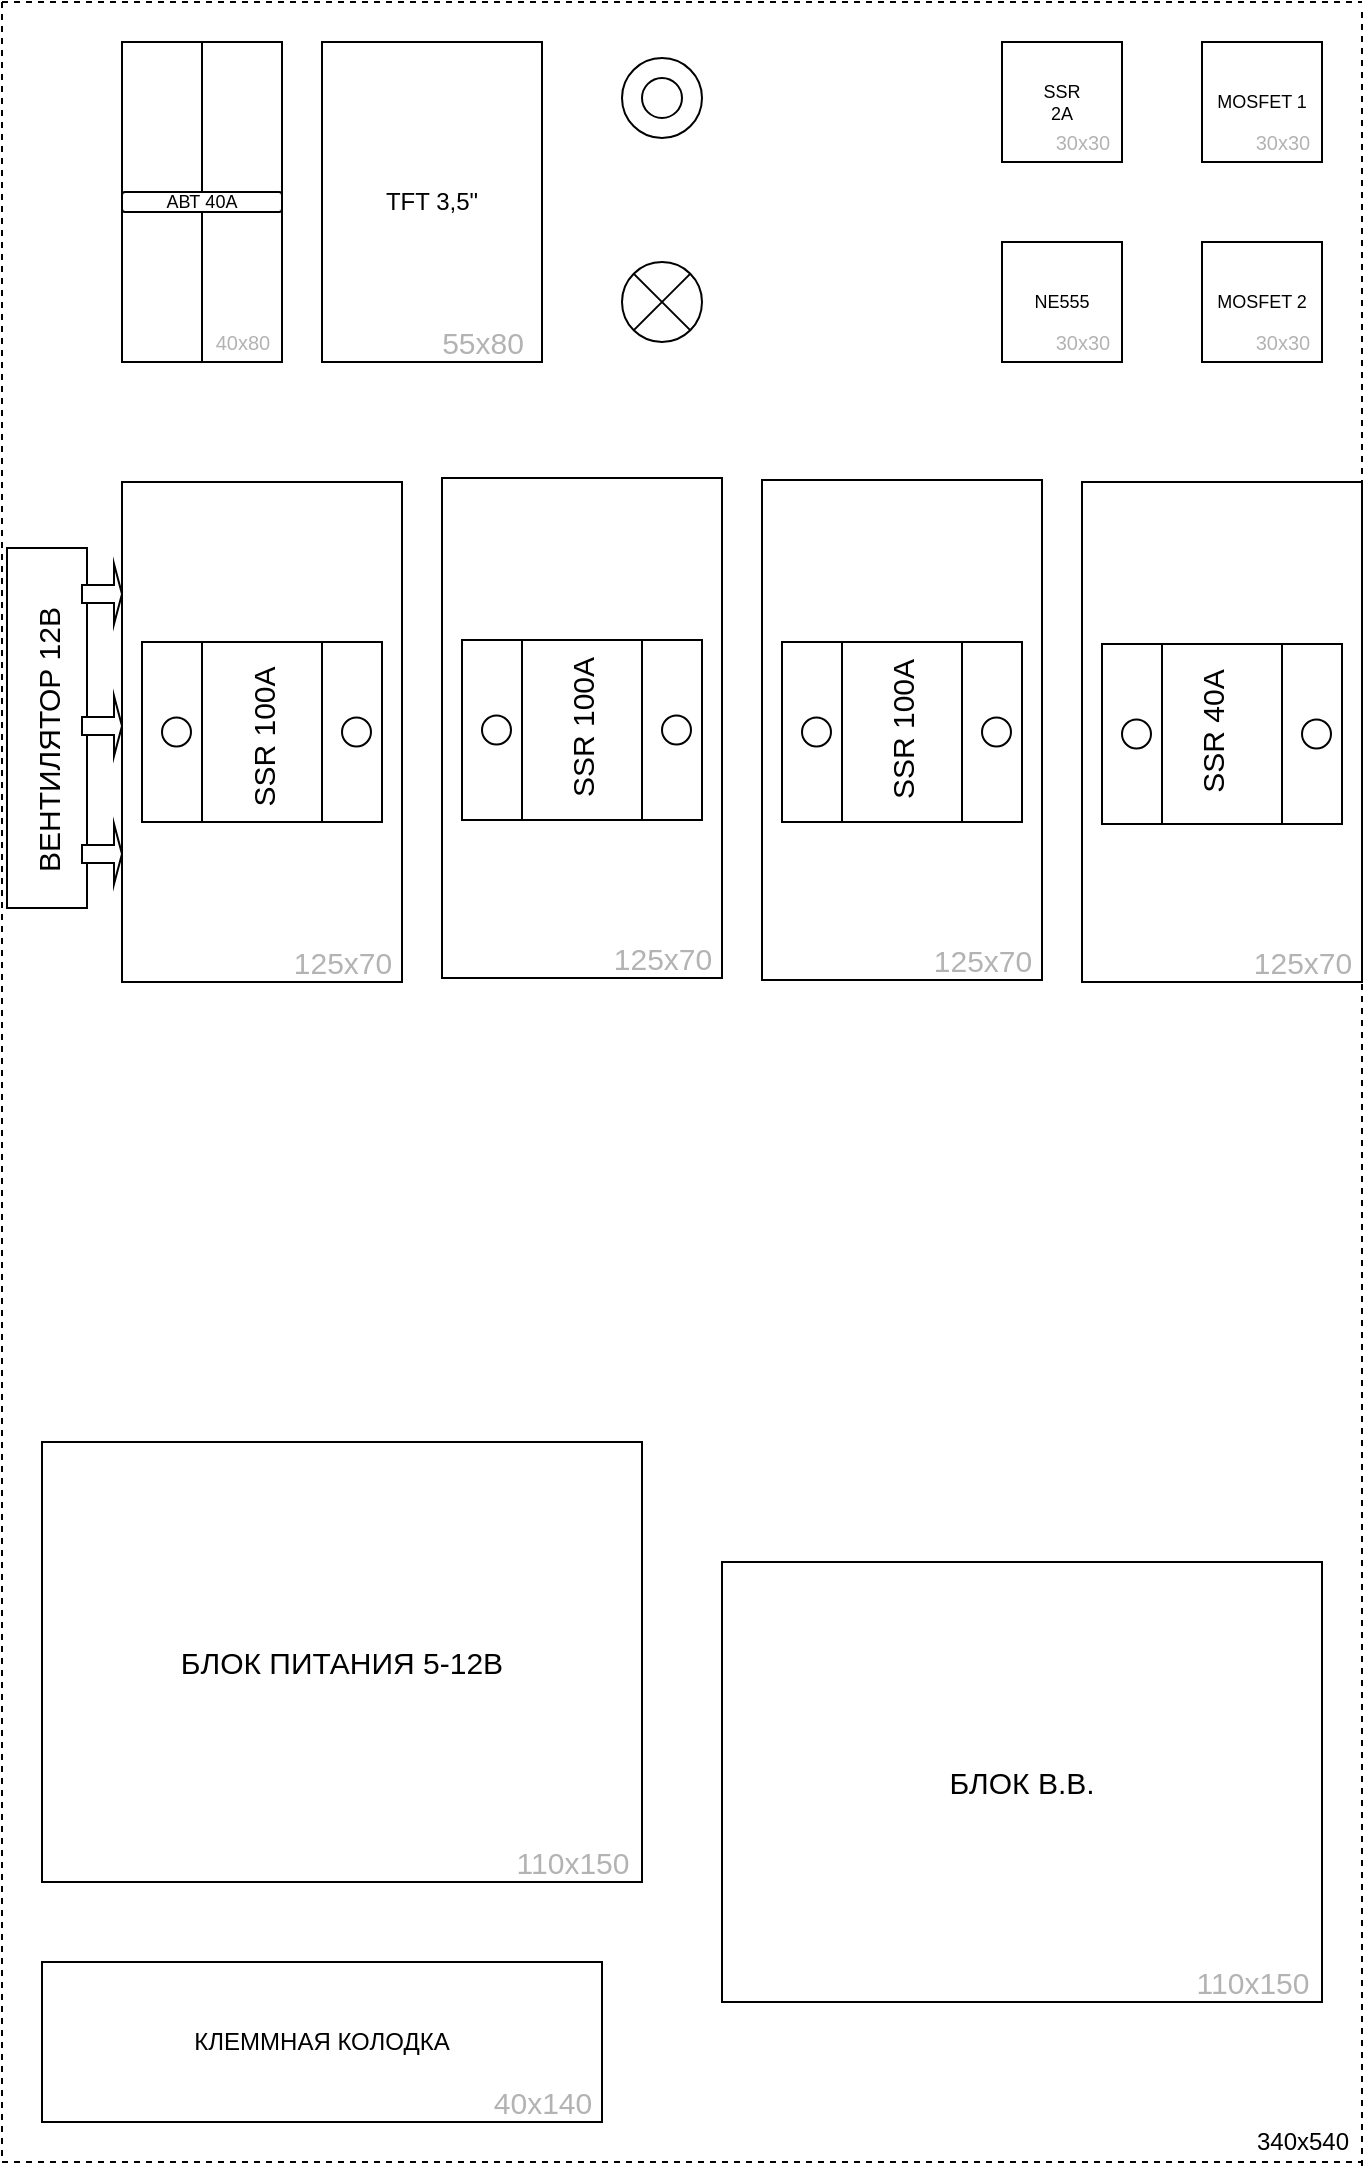 <mxfile version="14.9.3" type="github">
  <diagram id="wLJY2JxTPAPCyqu1ovc7" name="Page-1">
    <mxGraphModel dx="2031" dy="1079" grid="1" gridSize="10" guides="1" tooltips="1" connect="1" arrows="1" fold="1" page="1" pageScale="1" pageWidth="827" pageHeight="1169" math="0" shadow="0">
      <root>
        <mxCell id="0" />
        <mxCell id="1" parent="0" />
        <mxCell id="JK384I4514vAyyxiERsS-2" value="" style="endArrow=none;dashed=1;html=1;" edge="1" parent="1">
          <mxGeometry width="50" height="50" relative="1" as="geometry">
            <mxPoint x="40" y="40" as="sourcePoint" />
            <mxPoint x="720" y="40" as="targetPoint" />
          </mxGeometry>
        </mxCell>
        <mxCell id="JK384I4514vAyyxiERsS-4" value="" style="endArrow=none;dashed=1;html=1;" edge="1" parent="1">
          <mxGeometry width="50" height="50" relative="1" as="geometry">
            <mxPoint x="40" y="1120" as="sourcePoint" />
            <mxPoint x="720" y="1120" as="targetPoint" />
          </mxGeometry>
        </mxCell>
        <mxCell id="JK384I4514vAyyxiERsS-5" value="" style="endArrow=none;dashed=1;html=1;" edge="1" parent="1">
          <mxGeometry width="50" height="50" relative="1" as="geometry">
            <mxPoint x="40" y="40" as="sourcePoint" />
            <mxPoint x="40" y="1120" as="targetPoint" />
          </mxGeometry>
        </mxCell>
        <mxCell id="JK384I4514vAyyxiERsS-6" value="" style="endArrow=none;dashed=1;html=1;" edge="1" parent="1">
          <mxGeometry width="50" height="50" relative="1" as="geometry">
            <mxPoint x="720" y="45" as="sourcePoint" />
            <mxPoint x="720" y="1125" as="targetPoint" />
          </mxGeometry>
        </mxCell>
        <mxCell id="JK384I4514vAyyxiERsS-7" value="340x540" style="text;html=1;align=center;verticalAlign=middle;resizable=0;points=[];autosize=1;strokeColor=none;" vertex="1" parent="1">
          <mxGeometry x="660" y="1100" width="60" height="20" as="geometry" />
        </mxCell>
        <mxCell id="JK384I4514vAyyxiERsS-9" value="&lt;div&gt;БЛОК В.В.&lt;br&gt;&lt;/div&gt;" style="rounded=0;whiteSpace=wrap;html=1;fontSize=15;" vertex="1" parent="1">
          <mxGeometry x="400" y="820" width="300" height="220" as="geometry" />
        </mxCell>
        <mxCell id="JK384I4514vAyyxiERsS-10" value="110x150" style="text;html=1;align=center;verticalAlign=middle;resizable=0;points=[];autosize=1;strokeColor=none;fontSize=15;fontColor=#B3B3B3;" vertex="1" parent="1">
          <mxGeometry x="630" y="1020" width="70" height="20" as="geometry" />
        </mxCell>
        <mxCell id="JK384I4514vAyyxiERsS-11" value="&lt;div&gt;БЛОК ПИТАНИЯ 5-12В&lt;/div&gt;" style="rounded=0;whiteSpace=wrap;html=1;fontSize=15;" vertex="1" parent="1">
          <mxGeometry x="60" y="760" width="300" height="220" as="geometry" />
        </mxCell>
        <mxCell id="JK384I4514vAyyxiERsS-12" value="110x150" style="text;html=1;align=center;verticalAlign=middle;resizable=0;points=[];autosize=1;strokeColor=none;fontSize=15;fontColor=#B3B3B3;" vertex="1" parent="1">
          <mxGeometry x="290" y="960" width="70" height="20" as="geometry" />
        </mxCell>
        <mxCell id="JK384I4514vAyyxiERsS-13" value="КЛЕММНАЯ КОЛОДКА" style="rounded=0;whiteSpace=wrap;html=1;" vertex="1" parent="1">
          <mxGeometry x="60" y="1020" width="280" height="80" as="geometry" />
        </mxCell>
        <mxCell id="JK384I4514vAyyxiERsS-14" value="40х140" style="text;html=1;align=center;verticalAlign=middle;resizable=0;points=[];autosize=1;strokeColor=none;fontSize=15;fontColor=#B3B3B3;" vertex="1" parent="1">
          <mxGeometry x="279.5" y="1080" width="60" height="20" as="geometry" />
        </mxCell>
        <mxCell id="JK384I4514vAyyxiERsS-15" value="" style="rounded=0;whiteSpace=wrap;html=1;" vertex="1" parent="1">
          <mxGeometry x="100" y="60" width="40" height="160" as="geometry" />
        </mxCell>
        <mxCell id="JK384I4514vAyyxiERsS-16" value="TFT 3,5&quot;" style="rounded=0;whiteSpace=wrap;html=1;" vertex="1" parent="1">
          <mxGeometry x="200" y="60" width="110" height="160" as="geometry" />
        </mxCell>
        <mxCell id="JK384I4514vAyyxiERsS-17" value="" style="rounded=0;whiteSpace=wrap;html=1;" vertex="1" parent="1">
          <mxGeometry x="140" y="60" width="40" height="160" as="geometry" />
        </mxCell>
        <mxCell id="JK384I4514vAyyxiERsS-18" value="АВТ 40А" style="rounded=1;whiteSpace=wrap;html=1;fontSize=9;" vertex="1" parent="1">
          <mxGeometry x="100" y="135" width="80" height="10" as="geometry" />
        </mxCell>
        <mxCell id="JK384I4514vAyyxiERsS-19" value="" style="ellipse;whiteSpace=wrap;html=1;aspect=fixed;fontSize=9;" vertex="1" parent="1">
          <mxGeometry x="350" y="68" width="40" height="40" as="geometry" />
        </mxCell>
        <mxCell id="JK384I4514vAyyxiERsS-20" value="" style="ellipse;whiteSpace=wrap;html=1;aspect=fixed;fontSize=9;" vertex="1" parent="1">
          <mxGeometry x="360" y="78" width="20" height="20" as="geometry" />
        </mxCell>
        <mxCell id="JK384I4514vAyyxiERsS-21" value="" style="shape=sumEllipse;perimeter=ellipsePerimeter;whiteSpace=wrap;html=1;backgroundOutline=1;fontSize=9;" vertex="1" parent="1">
          <mxGeometry x="350" y="170" width="40" height="40" as="geometry" />
        </mxCell>
        <mxCell id="JK384I4514vAyyxiERsS-26" value="&lt;div style=&quot;font-size: 10px;&quot;&gt;40x80&lt;/div&gt;" style="text;html=1;align=center;verticalAlign=middle;resizable=0;points=[];autosize=1;strokeColor=none;fontSize=10;fontColor=#B3B3B3;" vertex="1" parent="1">
          <mxGeometry x="140" y="200" width="40" height="20" as="geometry" />
        </mxCell>
        <mxCell id="JK384I4514vAyyxiERsS-27" value="&lt;div&gt;55x80&lt;/div&gt;" style="text;html=1;align=center;verticalAlign=middle;resizable=0;points=[];autosize=1;strokeColor=none;fontSize=15;fontColor=#B3B3B3;" vertex="1" parent="1">
          <mxGeometry x="250" y="200" width="60" height="20" as="geometry" />
        </mxCell>
        <mxCell id="JK384I4514vAyyxiERsS-28" value="" style="rounded=0;whiteSpace=wrap;html=1;fontSize=15;" vertex="1" parent="1">
          <mxGeometry x="42.5" y="313" width="40" height="180" as="geometry" />
        </mxCell>
        <mxCell id="JK384I4514vAyyxiERsS-29" value="" style="shape=singleArrow;whiteSpace=wrap;html=1;labelBackgroundColor=none;fontSize=15;fillColor=#FFFFFF;" vertex="1" parent="1">
          <mxGeometry x="80" y="321" width="20" height="30" as="geometry" />
        </mxCell>
        <mxCell id="JK384I4514vAyyxiERsS-30" value="" style="shape=singleArrow;whiteSpace=wrap;html=1;labelBackgroundColor=none;fontSize=15;fillColor=#FFFFFF;" vertex="1" parent="1">
          <mxGeometry x="80" y="451" width="20" height="30" as="geometry" />
        </mxCell>
        <mxCell id="JK384I4514vAyyxiERsS-31" value="" style="shape=singleArrow;whiteSpace=wrap;html=1;labelBackgroundColor=none;fontSize=15;fillColor=#FFFFFF;" vertex="1" parent="1">
          <mxGeometry x="80" y="387" width="20" height="30" as="geometry" />
        </mxCell>
        <mxCell id="JK384I4514vAyyxiERsS-32" value="ВЕНТИЛЯТОР 12В" style="text;html=1;strokeColor=none;fillColor=none;align=center;verticalAlign=middle;whiteSpace=wrap;rounded=0;labelBackgroundColor=none;fontSize=15;rotation=270;" vertex="1" parent="1">
          <mxGeometry x="-15" y="398.75" width="155" height="20" as="geometry" />
        </mxCell>
        <mxCell id="JK384I4514vAyyxiERsS-33" value="" style="rounded=0;whiteSpace=wrap;html=1;fontSize=15;" vertex="1" parent="1">
          <mxGeometry x="100" y="280" width="140" height="250" as="geometry" />
        </mxCell>
        <mxCell id="JK384I4514vAyyxiERsS-34" value="" style="rounded=0;whiteSpace=wrap;html=1;fontSize=15;" vertex="1" parent="1">
          <mxGeometry x="260" y="278" width="140" height="250" as="geometry" />
        </mxCell>
        <mxCell id="JK384I4514vAyyxiERsS-35" value="" style="rounded=0;whiteSpace=wrap;html=1;fontSize=15;" vertex="1" parent="1">
          <mxGeometry x="420" y="279" width="140" height="250" as="geometry" />
        </mxCell>
        <mxCell id="JK384I4514vAyyxiERsS-36" value="" style="rounded=0;whiteSpace=wrap;html=1;fontSize=15;" vertex="1" parent="1">
          <mxGeometry x="580" y="280" width="140" height="250" as="geometry" />
        </mxCell>
        <mxCell id="JK384I4514vAyyxiERsS-37" value="" style="rounded=0;whiteSpace=wrap;html=1;labelBackgroundColor=none;fontSize=15;fillColor=#FFFFFF;" vertex="1" parent="1">
          <mxGeometry x="110" y="360" width="120" height="90" as="geometry" />
        </mxCell>
        <mxCell id="JK384I4514vAyyxiERsS-38" value="" style="rounded=0;whiteSpace=wrap;html=1;labelBackgroundColor=none;fontSize=15;fillColor=#FFFFFF;" vertex="1" parent="1">
          <mxGeometry x="140" y="360" width="60" height="90" as="geometry" />
        </mxCell>
        <mxCell id="JK384I4514vAyyxiERsS-39" value="" style="ellipse;whiteSpace=wrap;html=1;aspect=fixed;labelBackgroundColor=none;fontSize=15;fillColor=#FFFFFF;" vertex="1" parent="1">
          <mxGeometry x="120" y="397.75" width="14.5" height="14.5" as="geometry" />
        </mxCell>
        <mxCell id="JK384I4514vAyyxiERsS-40" value="" style="ellipse;whiteSpace=wrap;html=1;aspect=fixed;labelBackgroundColor=none;fontSize=15;fillColor=#FFFFFF;" vertex="1" parent="1">
          <mxGeometry x="210" y="397.75" width="14.5" height="14.5" as="geometry" />
        </mxCell>
        <mxCell id="JK384I4514vAyyxiERsS-41" value="" style="rounded=0;whiteSpace=wrap;html=1;labelBackgroundColor=none;fontSize=15;fillColor=#FFFFFF;" vertex="1" parent="1">
          <mxGeometry x="270" y="359" width="120" height="90" as="geometry" />
        </mxCell>
        <mxCell id="JK384I4514vAyyxiERsS-42" value="" style="rounded=0;whiteSpace=wrap;html=1;labelBackgroundColor=none;fontSize=15;fillColor=#FFFFFF;" vertex="1" parent="1">
          <mxGeometry x="300" y="359" width="60" height="90" as="geometry" />
        </mxCell>
        <mxCell id="JK384I4514vAyyxiERsS-43" value="" style="ellipse;whiteSpace=wrap;html=1;aspect=fixed;labelBackgroundColor=none;fontSize=15;fillColor=#FFFFFF;" vertex="1" parent="1">
          <mxGeometry x="280" y="396.75" width="14.5" height="14.5" as="geometry" />
        </mxCell>
        <mxCell id="JK384I4514vAyyxiERsS-44" value="" style="ellipse;whiteSpace=wrap;html=1;aspect=fixed;labelBackgroundColor=none;fontSize=15;fillColor=#FFFFFF;" vertex="1" parent="1">
          <mxGeometry x="370" y="396.75" width="14.5" height="14.5" as="geometry" />
        </mxCell>
        <mxCell id="JK384I4514vAyyxiERsS-45" value="" style="rounded=0;whiteSpace=wrap;html=1;labelBackgroundColor=none;fontSize=15;fillColor=#FFFFFF;" vertex="1" parent="1">
          <mxGeometry x="430" y="360" width="120" height="90" as="geometry" />
        </mxCell>
        <mxCell id="JK384I4514vAyyxiERsS-46" value="" style="rounded=0;whiteSpace=wrap;html=1;labelBackgroundColor=none;fontSize=15;fillColor=#FFFFFF;" vertex="1" parent="1">
          <mxGeometry x="460" y="360" width="60" height="90" as="geometry" />
        </mxCell>
        <mxCell id="JK384I4514vAyyxiERsS-47" value="" style="ellipse;whiteSpace=wrap;html=1;aspect=fixed;labelBackgroundColor=none;fontSize=15;fillColor=#FFFFFF;" vertex="1" parent="1">
          <mxGeometry x="440" y="397.75" width="14.5" height="14.5" as="geometry" />
        </mxCell>
        <mxCell id="JK384I4514vAyyxiERsS-48" value="" style="ellipse;whiteSpace=wrap;html=1;aspect=fixed;labelBackgroundColor=none;fontSize=15;fillColor=#FFFFFF;" vertex="1" parent="1">
          <mxGeometry x="530" y="397.75" width="14.5" height="14.5" as="geometry" />
        </mxCell>
        <mxCell id="JK384I4514vAyyxiERsS-49" value="" style="rounded=0;whiteSpace=wrap;html=1;labelBackgroundColor=none;fontSize=15;fillColor=#FFFFFF;" vertex="1" parent="1">
          <mxGeometry x="590" y="361" width="120" height="90" as="geometry" />
        </mxCell>
        <mxCell id="JK384I4514vAyyxiERsS-50" value="" style="rounded=0;whiteSpace=wrap;html=1;labelBackgroundColor=none;fontSize=15;fillColor=#FFFFFF;" vertex="1" parent="1">
          <mxGeometry x="620" y="361" width="60" height="90" as="geometry" />
        </mxCell>
        <mxCell id="JK384I4514vAyyxiERsS-51" value="" style="ellipse;whiteSpace=wrap;html=1;aspect=fixed;labelBackgroundColor=none;fontSize=15;fillColor=#FFFFFF;" vertex="1" parent="1">
          <mxGeometry x="600" y="398.75" width="14.5" height="14.5" as="geometry" />
        </mxCell>
        <mxCell id="JK384I4514vAyyxiERsS-52" value="" style="ellipse;whiteSpace=wrap;html=1;aspect=fixed;labelBackgroundColor=none;fontSize=15;fillColor=#FFFFFF;" vertex="1" parent="1">
          <mxGeometry x="690" y="398.75" width="14.5" height="14.5" as="geometry" />
        </mxCell>
        <mxCell id="JK384I4514vAyyxiERsS-53" value="&lt;div&gt;SSR 100A&lt;/div&gt;" style="text;html=1;align=center;verticalAlign=middle;resizable=0;points=[];autosize=1;strokeColor=none;fontSize=15;rotation=270;" vertex="1" parent="1">
          <mxGeometry x="125" y="397.75" width="90" height="20" as="geometry" />
        </mxCell>
        <mxCell id="JK384I4514vAyyxiERsS-54" value="&lt;div&gt;SSR 40A&lt;/div&gt;" style="text;html=1;align=center;verticalAlign=middle;resizable=0;points=[];autosize=1;strokeColor=none;fontSize=15;rotation=270;" vertex="1" parent="1">
          <mxGeometry x="605" y="395" width="80" height="20" as="geometry" />
        </mxCell>
        <mxCell id="JK384I4514vAyyxiERsS-55" value="&lt;div&gt;SSR 100A&lt;/div&gt;" style="text;html=1;align=center;verticalAlign=middle;resizable=0;points=[];autosize=1;strokeColor=none;fontSize=15;rotation=270;" vertex="1" parent="1">
          <mxGeometry x="285" y="393" width="90" height="20" as="geometry" />
        </mxCell>
        <mxCell id="JK384I4514vAyyxiERsS-56" value="&lt;div&gt;SSR 100A&lt;/div&gt;" style="text;html=1;align=center;verticalAlign=middle;resizable=0;points=[];autosize=1;strokeColor=none;fontSize=15;rotation=270;" vertex="1" parent="1">
          <mxGeometry x="445" y="394" width="90" height="20" as="geometry" />
        </mxCell>
        <mxCell id="JK384I4514vAyyxiERsS-57" value="125x70" style="text;html=1;align=center;verticalAlign=middle;resizable=0;points=[];autosize=1;strokeColor=none;fontSize=15;fontColor=#B3B3B3;" vertex="1" parent="1">
          <mxGeometry x="660" y="510" width="60" height="20" as="geometry" />
        </mxCell>
        <mxCell id="JK384I4514vAyyxiERsS-58" value="125x70" style="text;html=1;align=center;verticalAlign=middle;resizable=0;points=[];autosize=1;strokeColor=none;fontSize=15;fontColor=#B3B3B3;" vertex="1" parent="1">
          <mxGeometry x="180" y="510" width="60" height="20" as="geometry" />
        </mxCell>
        <mxCell id="JK384I4514vAyyxiERsS-59" value="125x70" style="text;html=1;align=center;verticalAlign=middle;resizable=0;points=[];autosize=1;strokeColor=none;fontSize=15;fontColor=#B3B3B3;" vertex="1" parent="1">
          <mxGeometry x="340" y="508" width="60" height="20" as="geometry" />
        </mxCell>
        <mxCell id="JK384I4514vAyyxiERsS-60" value="125x70" style="text;html=1;align=center;verticalAlign=middle;resizable=0;points=[];autosize=1;strokeColor=none;fontSize=15;fontColor=#B3B3B3;" vertex="1" parent="1">
          <mxGeometry x="500" y="509" width="60" height="20" as="geometry" />
        </mxCell>
        <mxCell id="JK384I4514vAyyxiERsS-61" value="&lt;div&gt;SSR&lt;/div&gt;&lt;div&gt;2A&lt;br&gt;&lt;/div&gt;" style="whiteSpace=wrap;html=1;aspect=fixed;fontSize=9;" vertex="1" parent="1">
          <mxGeometry x="540" y="60" width="60" height="60" as="geometry" />
        </mxCell>
        <mxCell id="JK384I4514vAyyxiERsS-62" value="&lt;div&gt;NE555&lt;/div&gt;" style="whiteSpace=wrap;html=1;aspect=fixed;fontSize=9;" vertex="1" parent="1">
          <mxGeometry x="540" y="160" width="60" height="60" as="geometry" />
        </mxCell>
        <mxCell id="JK384I4514vAyyxiERsS-63" value="MOSFET 1" style="whiteSpace=wrap;html=1;aspect=fixed;fontSize=9;" vertex="1" parent="1">
          <mxGeometry x="640" y="60" width="60" height="60" as="geometry" />
        </mxCell>
        <mxCell id="JK384I4514vAyyxiERsS-64" value="MOSFET 2" style="whiteSpace=wrap;html=1;aspect=fixed;fontSize=9;" vertex="1" parent="1">
          <mxGeometry x="640" y="160" width="60" height="60" as="geometry" />
        </mxCell>
        <mxCell id="JK384I4514vAyyxiERsS-65" value="30x30" style="text;html=1;align=center;verticalAlign=middle;resizable=0;points=[];autosize=1;strokeColor=none;fontSize=10;fontColor=#B3B3B3;" vertex="1" parent="1">
          <mxGeometry x="560" y="200" width="40" height="20" as="geometry" />
        </mxCell>
        <mxCell id="JK384I4514vAyyxiERsS-66" value="30x30" style="text;html=1;align=center;verticalAlign=middle;resizable=0;points=[];autosize=1;strokeColor=none;fontSize=10;fontColor=#B3B3B3;" vertex="1" parent="1">
          <mxGeometry x="560" y="100" width="40" height="20" as="geometry" />
        </mxCell>
        <mxCell id="JK384I4514vAyyxiERsS-67" value="30x30" style="text;html=1;align=center;verticalAlign=middle;resizable=0;points=[];autosize=1;strokeColor=none;fontSize=10;fontColor=#B3B3B3;" vertex="1" parent="1">
          <mxGeometry x="660" y="100" width="40" height="20" as="geometry" />
        </mxCell>
        <mxCell id="JK384I4514vAyyxiERsS-68" value="30x30" style="text;html=1;align=center;verticalAlign=middle;resizable=0;points=[];autosize=1;strokeColor=none;fontSize=10;fontColor=#B3B3B3;" vertex="1" parent="1">
          <mxGeometry x="660" y="200" width="40" height="20" as="geometry" />
        </mxCell>
      </root>
    </mxGraphModel>
  </diagram>
</mxfile>

